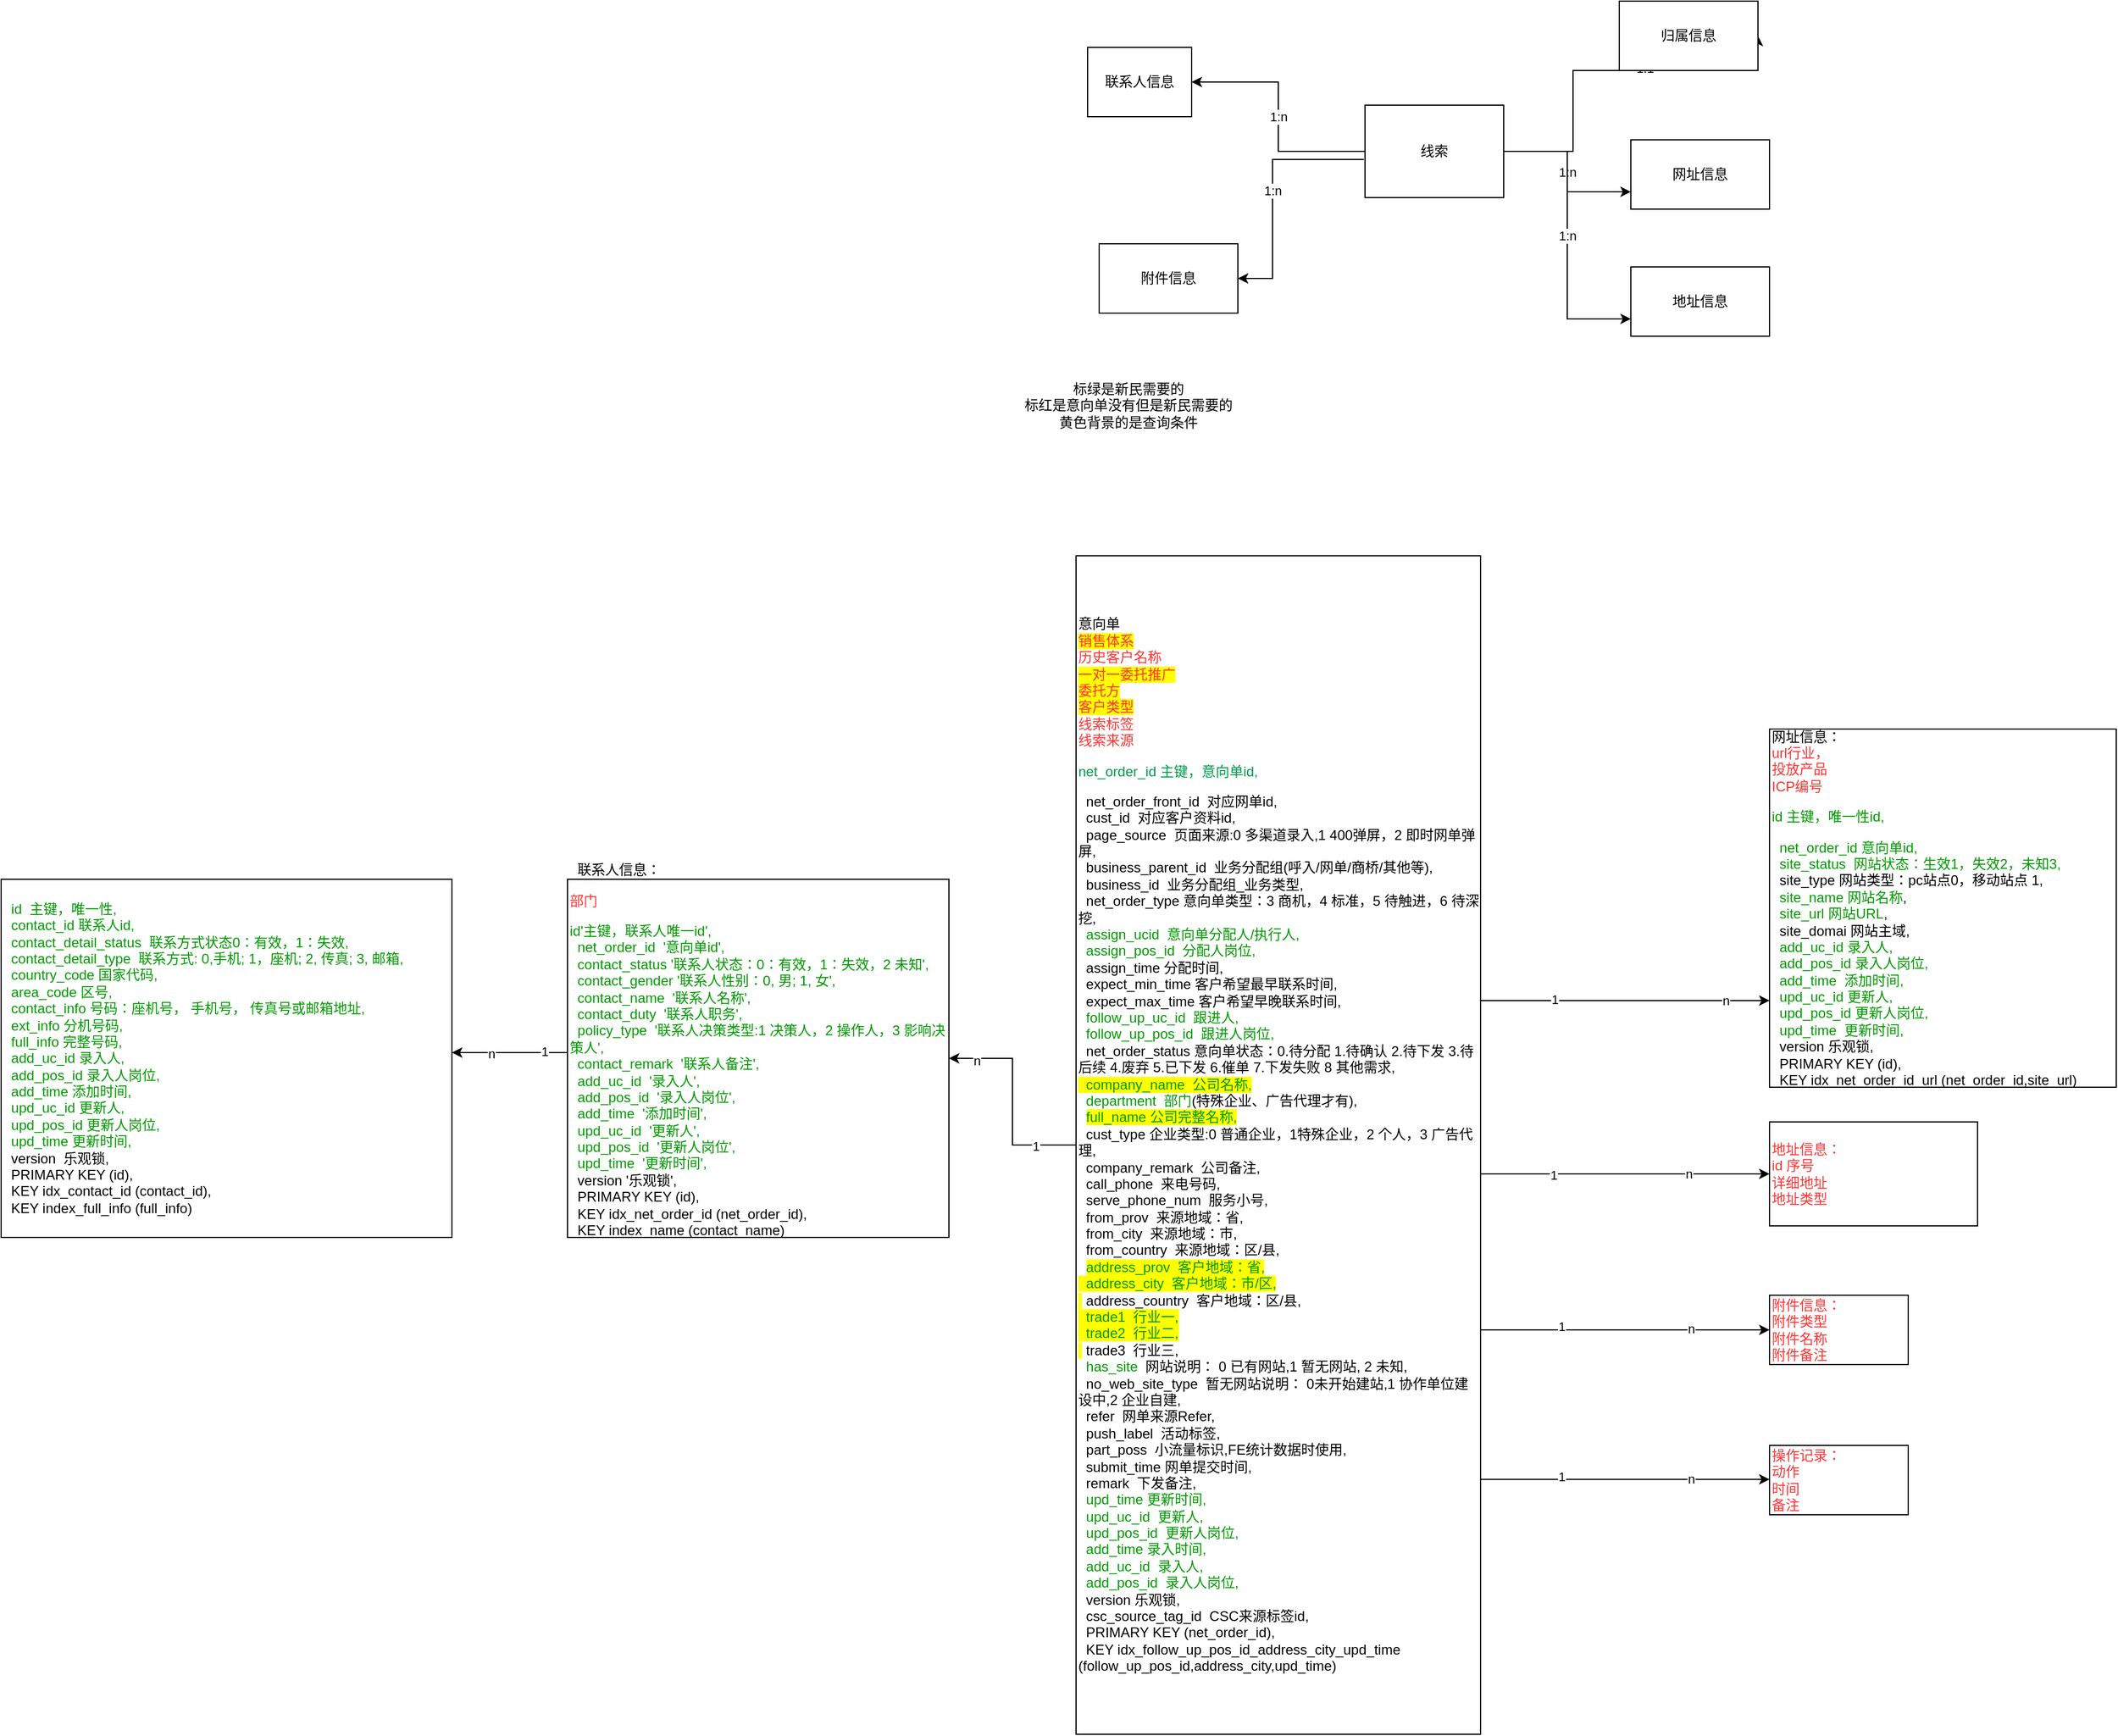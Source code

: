 <mxfile version="17.4.6" type="github">
  <diagram id="RiEa_LIiVjmm5m1EeFZY" name="Page-1">
    <mxGraphModel dx="2718" dy="736" grid="1" gridSize="10" guides="1" tooltips="1" connect="1" arrows="1" fold="1" page="1" pageScale="1" pageWidth="827" pageHeight="1169" math="0" shadow="0">
      <root>
        <mxCell id="0" />
        <mxCell id="1" parent="0" />
        <mxCell id="QIRS6wlmi_d21vc4t-xI-1" value="标绿是新民需要的&lt;br&gt;标红是意向单没有但是新民需要的&lt;br&gt;黄色背景的是查询条件" style="text;html=1;align=center;verticalAlign=middle;resizable=0;points=[];autosize=1;strokeColor=none;fillColor=none;" vertex="1" parent="1">
          <mxGeometry x="-25" y="335" width="200" height="50" as="geometry" />
        </mxCell>
        <mxCell id="QIRS6wlmi_d21vc4t-xI-12" value="1:n" style="edgeStyle=orthogonalEdgeStyle;rounded=0;orthogonalLoop=1;jettySize=auto;html=1;entryX=0;entryY=0.75;entryDx=0;entryDy=0;fontColor=#000000;" edge="1" parent="1" source="QIRS6wlmi_d21vc4t-xI-5" target="QIRS6wlmi_d21vc4t-xI-7">
          <mxGeometry relative="1" as="geometry" />
        </mxCell>
        <mxCell id="QIRS6wlmi_d21vc4t-xI-13" value="&lt;font color=&quot;#000000&quot;&gt;1:n&lt;/font&gt;" style="edgeStyle=orthogonalEdgeStyle;rounded=0;orthogonalLoop=1;jettySize=auto;html=1;entryX=0;entryY=0.75;entryDx=0;entryDy=0;fontColor=#009900;" edge="1" parent="1" source="QIRS6wlmi_d21vc4t-xI-5" target="QIRS6wlmi_d21vc4t-xI-10">
          <mxGeometry relative="1" as="geometry" />
        </mxCell>
        <mxCell id="QIRS6wlmi_d21vc4t-xI-15" value="1:n" style="edgeStyle=orthogonalEdgeStyle;rounded=0;orthogonalLoop=1;jettySize=auto;html=1;exitX=-0.008;exitY=0.588;exitDx=0;exitDy=0;fontColor=#000000;exitPerimeter=0;entryX=1;entryY=0.5;entryDx=0;entryDy=0;" edge="1" parent="1" source="QIRS6wlmi_d21vc4t-xI-5" target="QIRS6wlmi_d21vc4t-xI-14">
          <mxGeometry relative="1" as="geometry">
            <mxPoint x="180" y="220" as="targetPoint" />
            <Array as="points">
              <mxPoint x="200" y="147" />
              <mxPoint x="200" y="250" />
            </Array>
          </mxGeometry>
        </mxCell>
        <mxCell id="QIRS6wlmi_d21vc4t-xI-18" style="edgeStyle=orthogonalEdgeStyle;rounded=0;orthogonalLoop=1;jettySize=auto;html=1;entryX=1;entryY=0.5;entryDx=0;entryDy=0;fontColor=#000000;" edge="1" parent="1" source="QIRS6wlmi_d21vc4t-xI-5" target="QIRS6wlmi_d21vc4t-xI-16">
          <mxGeometry relative="1" as="geometry">
            <Array as="points">
              <mxPoint x="460" y="140" />
              <mxPoint x="460" y="70" />
              <mxPoint x="620" y="70" />
            </Array>
          </mxGeometry>
        </mxCell>
        <mxCell id="QIRS6wlmi_d21vc4t-xI-20" value="1:1" style="edgeLabel;html=1;align=center;verticalAlign=middle;resizable=0;points=[];fontColor=#000000;" vertex="1" connectable="0" parent="QIRS6wlmi_d21vc4t-xI-18">
          <mxGeometry x="0.2" y="2" relative="1" as="geometry">
            <mxPoint as="offset" />
          </mxGeometry>
        </mxCell>
        <mxCell id="QIRS6wlmi_d21vc4t-xI-39" value="1:n" style="edgeStyle=orthogonalEdgeStyle;rounded=0;orthogonalLoop=1;jettySize=auto;html=1;entryX=1;entryY=0.5;entryDx=0;entryDy=0;fontColor=#000000;" edge="1" parent="1" source="QIRS6wlmi_d21vc4t-xI-5" target="QIRS6wlmi_d21vc4t-xI-8">
          <mxGeometry relative="1" as="geometry" />
        </mxCell>
        <mxCell id="QIRS6wlmi_d21vc4t-xI-5" value="线索" style="rounded=0;whiteSpace=wrap;html=1;" vertex="1" parent="1">
          <mxGeometry x="280" y="100" width="120" height="80" as="geometry" />
        </mxCell>
        <mxCell id="QIRS6wlmi_d21vc4t-xI-33" style="edgeStyle=orthogonalEdgeStyle;rounded=0;orthogonalLoop=1;jettySize=auto;html=1;fontColor=#000000;" edge="1" parent="1" source="QIRS6wlmi_d21vc4t-xI-6" target="QIRS6wlmi_d21vc4t-xI-21">
          <mxGeometry relative="1" as="geometry">
            <mxPoint x="390" y="930" as="sourcePoint" />
            <Array as="points">
              <mxPoint x="520" y="875" />
              <mxPoint x="520" y="875" />
            </Array>
          </mxGeometry>
        </mxCell>
        <mxCell id="QIRS6wlmi_d21vc4t-xI-34" value="n" style="edgeLabel;html=1;align=center;verticalAlign=middle;resizable=0;points=[];fontColor=#000000;" vertex="1" connectable="0" parent="QIRS6wlmi_d21vc4t-xI-33">
          <mxGeometry x="0.693" relative="1" as="geometry">
            <mxPoint as="offset" />
          </mxGeometry>
        </mxCell>
        <mxCell id="QIRS6wlmi_d21vc4t-xI-46" value="1" style="edgeLabel;html=1;align=center;verticalAlign=middle;resizable=0;points=[];fontColor=#000000;" vertex="1" connectable="0" parent="QIRS6wlmi_d21vc4t-xI-33">
          <mxGeometry x="-0.49" relative="1" as="geometry">
            <mxPoint y="-1" as="offset" />
          </mxGeometry>
        </mxCell>
        <mxCell id="QIRS6wlmi_d21vc4t-xI-37" value="" style="edgeStyle=orthogonalEdgeStyle;rounded=0;orthogonalLoop=1;jettySize=auto;html=1;fontColor=#000000;" edge="1" parent="1" source="QIRS6wlmi_d21vc4t-xI-6" target="QIRS6wlmi_d21vc4t-xI-22">
          <mxGeometry relative="1" as="geometry" />
        </mxCell>
        <mxCell id="QIRS6wlmi_d21vc4t-xI-38" value="n" style="edgeLabel;html=1;align=center;verticalAlign=middle;resizable=0;points=[];fontColor=#000000;" vertex="1" connectable="0" parent="QIRS6wlmi_d21vc4t-xI-37">
          <mxGeometry x="0.747" y="2" relative="1" as="geometry">
            <mxPoint as="offset" />
          </mxGeometry>
        </mxCell>
        <mxCell id="QIRS6wlmi_d21vc4t-xI-41" value="&lt;font color=&quot;#000000&quot;&gt;1&lt;/font&gt;" style="edgeLabel;html=1;align=center;verticalAlign=middle;resizable=0;points=[];fontColor=#009900;" vertex="1" connectable="0" parent="QIRS6wlmi_d21vc4t-xI-37">
          <mxGeometry x="-0.622" y="1" relative="1" as="geometry">
            <mxPoint as="offset" />
          </mxGeometry>
        </mxCell>
        <mxCell id="QIRS6wlmi_d21vc4t-xI-48" value="n" style="edgeStyle=orthogonalEdgeStyle;rounded=0;orthogonalLoop=1;jettySize=auto;html=1;fontColor=#000000;" edge="1" parent="1" source="QIRS6wlmi_d21vc4t-xI-6" target="QIRS6wlmi_d21vc4t-xI-26">
          <mxGeometry x="0.44" relative="1" as="geometry">
            <Array as="points">
              <mxPoint x="570" y="1025" />
              <mxPoint x="570" y="1025" />
            </Array>
            <mxPoint as="offset" />
          </mxGeometry>
        </mxCell>
        <mxCell id="QIRS6wlmi_d21vc4t-xI-49" value="1" style="edgeLabel;html=1;align=center;verticalAlign=middle;resizable=0;points=[];fontColor=#000000;" vertex="1" connectable="0" parent="QIRS6wlmi_d21vc4t-xI-48">
          <mxGeometry x="-0.5" y="-1" relative="1" as="geometry">
            <mxPoint as="offset" />
          </mxGeometry>
        </mxCell>
        <mxCell id="QIRS6wlmi_d21vc4t-xI-50" style="edgeStyle=orthogonalEdgeStyle;rounded=0;orthogonalLoop=1;jettySize=auto;html=1;entryX=0;entryY=0.5;entryDx=0;entryDy=0;fontColor=#000000;" edge="1" parent="1" source="QIRS6wlmi_d21vc4t-xI-6" target="QIRS6wlmi_d21vc4t-xI-29">
          <mxGeometry relative="1" as="geometry">
            <Array as="points">
              <mxPoint x="440" y="1160" />
              <mxPoint x="440" y="1160" />
            </Array>
          </mxGeometry>
        </mxCell>
        <mxCell id="QIRS6wlmi_d21vc4t-xI-51" value="1" style="edgeLabel;html=1;align=center;verticalAlign=middle;resizable=0;points=[];fontColor=#000000;" vertex="1" connectable="0" parent="QIRS6wlmi_d21vc4t-xI-50">
          <mxGeometry x="-0.44" y="3" relative="1" as="geometry">
            <mxPoint as="offset" />
          </mxGeometry>
        </mxCell>
        <mxCell id="QIRS6wlmi_d21vc4t-xI-52" value="n" style="edgeLabel;html=1;align=center;verticalAlign=middle;resizable=0;points=[];fontColor=#000000;" vertex="1" connectable="0" parent="QIRS6wlmi_d21vc4t-xI-50">
          <mxGeometry x="0.45" relative="1" as="geometry">
            <mxPoint y="-1" as="offset" />
          </mxGeometry>
        </mxCell>
        <mxCell id="QIRS6wlmi_d21vc4t-xI-6" value="意向单&lt;br&gt;&lt;div&gt;&lt;font color=&quot;#ff3333&quot; style=&quot;background-color: rgb(255 , 255 , 0)&quot;&gt;销售体系&lt;/font&gt;&lt;/div&gt;&lt;div&gt;&lt;font color=&quot;#ff3333&quot;&gt;历史客户名称&lt;/font&gt;&lt;/div&gt;&lt;div&gt;&lt;font color=&quot;#ff3333&quot; style=&quot;background-color: rgb(255 , 255 , 0)&quot;&gt;一对一委托推广&lt;/font&gt;&lt;/div&gt;&lt;div&gt;&lt;font color=&quot;#ff3333&quot; style=&quot;background-color: rgb(255 , 255 , 0)&quot;&gt;委托方&lt;/font&gt;&lt;/div&gt;&lt;div&gt;&lt;font color=&quot;#ff3333&quot; style=&quot;background-color: rgb(255 , 255 , 0)&quot;&gt;客户类型&lt;/font&gt;&lt;/div&gt;&lt;div&gt;&lt;span&gt;&lt;font color=&quot;#ff3333&quot;&gt;线索标签&lt;/font&gt;&lt;/span&gt;&lt;/div&gt;&lt;div&gt;&lt;span&gt;&lt;font color=&quot;#ff3333&quot;&gt;线索来源&lt;/font&gt;&lt;/span&gt;&lt;/div&gt;&lt;div&gt;&lt;p class=&quot;mp-paragraph-wrapper&quot; style=&quot;padding-left: 0px&quot;&gt;&lt;span style=&quot;color: rgb(0 , 153 , 77)&quot;&gt;net_order_id 主键，意向单id,&lt;/span&gt;&lt;/p&gt;&lt;/div&gt;&lt;div&gt;&amp;nbsp; net_order_front_id&amp;nbsp; 对应网单id,&lt;/div&gt;&lt;div&gt;&amp;nbsp; cust_id&amp;nbsp; 对应客户资料id,&lt;/div&gt;&lt;div&gt;&amp;nbsp; page_source&amp;nbsp; 页面来源:0 多渠道录入,1 400弹屏，2 即时网单弹屏,&lt;/div&gt;&lt;div&gt;&amp;nbsp; business_parent_id&amp;nbsp; 业务分配组(呼入/网单/商桥/其他等),&lt;/div&gt;&lt;div&gt;&amp;nbsp; business_id&amp;nbsp; 业务分配组_业务类型,&lt;/div&gt;&lt;div&gt;&amp;nbsp; net_order_type 意向单类型：3 商机，4 标准，5 待触进，6 待深挖,&lt;/div&gt;&lt;div&gt;&amp;nbsp; &lt;font color=&quot;#009900&quot;&gt;assign_ucid&amp;nbsp; 意向单分配人/执行人,&lt;/font&gt;&lt;/div&gt;&lt;div&gt;&lt;font color=&quot;#009900&quot;&gt;&amp;nbsp; assign_pos_id&amp;nbsp; 分配人岗位,&lt;/font&gt;&lt;/div&gt;&lt;div&gt;&amp;nbsp; assign_time 分配时间,&lt;/div&gt;&lt;div&gt;&amp;nbsp; expect_min_time 客户希望最早联系时间,&lt;/div&gt;&lt;div&gt;&amp;nbsp; expect_max_time 客户希望早晚联系时间,&lt;/div&gt;&lt;div&gt;&amp;nbsp;&lt;font color=&quot;#009900&quot;&gt; follow_up_uc_id&amp;nbsp; 跟进人,&lt;/font&gt;&lt;/div&gt;&lt;div&gt;&lt;font color=&quot;#009900&quot;&gt;&amp;nbsp; follow_up_pos_id&amp;nbsp; 跟进人岗位,&lt;/font&gt;&lt;/div&gt;&lt;div&gt;&lt;font color=&quot;#009900&quot;&gt;&amp;nbsp;&lt;/font&gt; net_order_status 意向单状态：0.待分配 1.待确认 2.待下发 3.待后续 4.废弃 5.已下发 6.催单 7.下发失败 8 其他需求,&lt;/div&gt;&lt;div&gt;&lt;span style=&quot;background-color: rgb(255 , 255 , 0)&quot;&gt;&amp;nbsp;&lt;font color=&quot;#009900&quot;&gt; company_name&amp;nbsp; 公司名称,&lt;/font&gt;&lt;/span&gt;&lt;/div&gt;&lt;div&gt;&amp;nbsp;&lt;font color=&quot;#009900&quot;&gt; department&amp;nbsp; 部门&lt;/font&gt;(特殊企业、广告代理才有),&lt;/div&gt;&lt;div&gt;&amp;nbsp; &lt;font color=&quot;#009900&quot; style=&quot;background-color: rgb(255 , 255 , 0)&quot;&gt;full_name 公司完整名称,&lt;/font&gt;&lt;/div&gt;&lt;div&gt;&amp;nbsp; cust_type 企业类型:0 普通企业，1特殊企业，2 个人，3 广告代理,&lt;/div&gt;&lt;div&gt;&amp;nbsp; company_remark&amp;nbsp; 公司备注,&lt;/div&gt;&lt;div&gt;&amp;nbsp; call_phone&amp;nbsp; 来电号码,&lt;/div&gt;&lt;div&gt;&amp;nbsp; serve_phone_num&amp;nbsp; 服务小号,&lt;/div&gt;&lt;div&gt;&amp;nbsp; from_prov&amp;nbsp; 来源地域：省,&lt;/div&gt;&lt;div&gt;&amp;nbsp; from_city&amp;nbsp; 来源地域：市,&lt;/div&gt;&lt;div&gt;&amp;nbsp; from_country&amp;nbsp; 来源地域：区/县,&lt;/div&gt;&lt;div&gt;&lt;font color=&quot;#009900&quot;&gt;&amp;nbsp; &lt;span style=&quot;background-color: rgb(255 , 255 , 0)&quot;&gt;address_prov&amp;nbsp; 客户地域：省,&lt;/span&gt;&lt;/font&gt;&lt;/div&gt;&lt;div&gt;&lt;font color=&quot;#009900&quot; style=&quot;background-color: rgb(255 , 255 , 0)&quot;&gt;&amp;nbsp; address_city&amp;nbsp; 客户地域：市/区,&lt;/font&gt;&lt;/div&gt;&lt;div&gt;&lt;font color=&quot;#009900&quot; style=&quot;background-color: rgb(255 , 255 , 0)&quot;&gt;&amp;nbsp;&lt;/font&gt;&lt;font style=&quot;background-color: rgb(255 , 255 , 255)&quot;&gt; address_country&amp;nbsp; 客户地域：区/县,&lt;/font&gt;&lt;/div&gt;&lt;div&gt;&lt;span style=&quot;background-color: rgb(255 , 255 , 0)&quot;&gt;&amp;nbsp;&lt;font color=&quot;#009900&quot;&gt; trade1&amp;nbsp; 行业一,&lt;/font&gt;&lt;/span&gt;&lt;/div&gt;&lt;div&gt;&lt;font color=&quot;#009900&quot; style=&quot;background-color: rgb(255 , 255 , 0)&quot;&gt;&amp;nbsp; trade2&amp;nbsp; 行业二,&lt;/font&gt;&lt;/div&gt;&lt;div&gt;&lt;font color=&quot;#009900&quot; style=&quot;background-color: rgb(255 , 255 , 0)&quot;&gt;&amp;nbsp;&lt;/font&gt;&lt;font style=&quot;background-color: rgb(255 , 255 , 255)&quot;&gt; trade3&amp;nbsp; 行业三,&lt;/font&gt;&lt;/div&gt;&lt;div&gt;&amp;nbsp;&lt;font color=&quot;#009900&quot;&gt; has_site&lt;/font&gt;&amp;nbsp; 网站说明： 0 已有网站,1 暂无网站, 2 未知,&lt;/div&gt;&lt;div&gt;&amp;nbsp; no_web_site_type&amp;nbsp; 暂无网站说明： 0未开始建站,1 协作单位建设中,2 企业自建,&lt;/div&gt;&lt;div&gt;&amp;nbsp; refer&amp;nbsp; 网单来源Refer,&lt;/div&gt;&lt;div&gt;&amp;nbsp; push_label&amp;nbsp; 活动标签,&lt;/div&gt;&lt;div&gt;&amp;nbsp; part_poss&amp;nbsp; 小流量标识,FE统计数据时使用,&lt;/div&gt;&lt;div&gt;&amp;nbsp; submit_time 网单提交时间,&lt;/div&gt;&lt;div&gt;&amp;nbsp; remark&amp;nbsp; 下发备注,&lt;/div&gt;&lt;div&gt;&amp;nbsp; &lt;font color=&quot;#009900&quot;&gt;upd_time 更新时间,&lt;/font&gt;&lt;/div&gt;&lt;div&gt;&lt;font color=&quot;#009900&quot;&gt;&amp;nbsp; upd_uc_id&amp;nbsp; 更新人,&lt;/font&gt;&lt;/div&gt;&lt;div&gt;&lt;font color=&quot;#009900&quot;&gt;&amp;nbsp; upd_pos_id&amp;nbsp; 更新人岗位,&lt;/font&gt;&lt;/div&gt;&lt;div&gt;&lt;font color=&quot;#009900&quot;&gt;&amp;nbsp; add_time 录入时间,&lt;/font&gt;&lt;/div&gt;&lt;div&gt;&lt;font color=&quot;#009900&quot;&gt;&amp;nbsp; add_uc_id&amp;nbsp; 录入人,&lt;/font&gt;&lt;/div&gt;&lt;div&gt;&lt;font color=&quot;#009900&quot;&gt;&amp;nbsp; add_pos_id&amp;nbsp; 录入人岗位,&lt;/font&gt;&lt;/div&gt;&lt;div&gt;&amp;nbsp; version 乐观锁,&lt;/div&gt;&lt;div&gt;&amp;nbsp; csc_source_tag_id&amp;nbsp; CSC来源标签id,&lt;/div&gt;&lt;div&gt;&amp;nbsp; PRIMARY KEY (net_order_id),&lt;/div&gt;&lt;div&gt;&amp;nbsp; KEY idx_follow_up_pos_id_address_city_upd_time (follow_up_pos_id,address_city,upd_time)&lt;/div&gt;" style="whiteSpace=wrap;html=1;align=left;" vertex="1" parent="1">
          <mxGeometry x="30" y="490" width="350" height="1020" as="geometry" />
        </mxCell>
        <mxCell id="QIRS6wlmi_d21vc4t-xI-7" value="&lt;font color=&quot;#000000&quot;&gt;网址信息&lt;/font&gt;" style="rounded=0;whiteSpace=wrap;html=1;fontColor=#009900;" vertex="1" parent="1">
          <mxGeometry x="510" y="130" width="120" height="60" as="geometry" />
        </mxCell>
        <mxCell id="QIRS6wlmi_d21vc4t-xI-8" value="联系人信息" style="whiteSpace=wrap;html=1;fontColor=#000000;" vertex="1" parent="1">
          <mxGeometry x="40" y="50" width="90" height="60" as="geometry" />
        </mxCell>
        <mxCell id="QIRS6wlmi_d21vc4t-xI-10" value="地址信息" style="whiteSpace=wrap;html=1;fontColor=#000000;" vertex="1" parent="1">
          <mxGeometry x="510" y="240" width="120" height="60" as="geometry" />
        </mxCell>
        <mxCell id="QIRS6wlmi_d21vc4t-xI-14" value="附件信息" style="whiteSpace=wrap;html=1;fontColor=#000000;" vertex="1" parent="1">
          <mxGeometry x="50" y="220" width="120" height="60" as="geometry" />
        </mxCell>
        <mxCell id="QIRS6wlmi_d21vc4t-xI-16" value="归属信息" style="whiteSpace=wrap;html=1;fontColor=#000000;" vertex="1" parent="1">
          <mxGeometry x="500" y="10" width="120" height="60" as="geometry" />
        </mxCell>
        <mxCell id="QIRS6wlmi_d21vc4t-xI-21" value="网址信息：&lt;br&gt;&lt;font color=&quot;#ff3333&quot;&gt;url行业，&lt;br&gt;投放产品&lt;br&gt;&lt;/font&gt;&lt;span style=&quot;color: rgb(255 , 51 , 51)&quot;&gt;ICP编号&lt;/span&gt;&lt;font color=&quot;#ff3333&quot;&gt;&lt;br&gt;&lt;/font&gt;&lt;p class=&quot;mp-paragraph-wrapper&quot; style=&quot;padding-left: 0px&quot;&gt;&lt;span style=&quot;color: rgb(0 , 153 , 0)&quot;&gt;id 主键，唯一性id,&lt;/span&gt;&lt;/p&gt;&lt;div&gt;&amp;nbsp;&lt;font color=&quot;#009900&quot;&gt; net_order_id 意向单id,&lt;/font&gt;&lt;/div&gt;&lt;div&gt;&lt;font color=&quot;#009900&quot;&gt;&amp;nbsp; site_status&amp;nbsp; 网站状态：生效1，失效2，未知3,&lt;/font&gt;&lt;/div&gt;&lt;div&gt;&amp;nbsp; site_type 网站类型：pc站点0，移动站点 1,&lt;/div&gt;&lt;div&gt;&amp;nbsp; &lt;font color=&quot;#009900&quot;&gt;site_name 网站名称&lt;/font&gt;,&lt;/div&gt;&lt;div&gt;&lt;font color=&quot;#009900&quot;&gt;&amp;nbsp; site_url&lt;/font&gt; &lt;font color=&quot;#009900&quot;&gt;网站URL&lt;/font&gt;,&lt;/div&gt;&lt;div&gt;&amp;nbsp; site_domai 网站主域,&lt;/div&gt;&lt;div&gt;&amp;nbsp;&lt;font color=&quot;#009900&quot;&gt; add_uc_id 录入人,&lt;/font&gt;&lt;/div&gt;&lt;div&gt;&lt;font color=&quot;#009900&quot;&gt;&amp;nbsp; add_pos_id 录入人岗位,&lt;/font&gt;&lt;/div&gt;&lt;div&gt;&lt;font color=&quot;#009900&quot;&gt;&amp;nbsp; add_time&amp;nbsp; 添加时间,&lt;/font&gt;&lt;/div&gt;&lt;div&gt;&lt;font color=&quot;#009900&quot;&gt;&amp;nbsp; upd_uc_id 更新人,&lt;/font&gt;&lt;/div&gt;&lt;div&gt;&lt;font color=&quot;#009900&quot;&gt;&amp;nbsp; upd_pos_id 更新人岗位,&lt;/font&gt;&lt;/div&gt;&lt;div&gt;&lt;font color=&quot;#009900&quot;&gt;&amp;nbsp; upd_time&amp;nbsp; 更新时间,&lt;/font&gt;&lt;/div&gt;&lt;div&gt;&amp;nbsp; version 乐观锁,&lt;/div&gt;&lt;div&gt;&amp;nbsp; PRIMARY KEY (id),&lt;/div&gt;&lt;div&gt;&amp;nbsp; KEY idx_net_order_id_url (net_order_id,site_url)&lt;/div&gt;" style="whiteSpace=wrap;html=1;fontColor=#000000;align=left;" vertex="1" parent="1">
          <mxGeometry x="630" y="640" width="300" height="310" as="geometry" />
        </mxCell>
        <mxCell id="QIRS6wlmi_d21vc4t-xI-35" style="edgeStyle=orthogonalEdgeStyle;rounded=0;orthogonalLoop=1;jettySize=auto;html=1;fontColor=#000000;" edge="1" parent="1" source="QIRS6wlmi_d21vc4t-xI-22" target="QIRS6wlmi_d21vc4t-xI-23">
          <mxGeometry relative="1" as="geometry">
            <Array as="points">
              <mxPoint x="-460" y="920" />
              <mxPoint x="-460" y="920" />
            </Array>
          </mxGeometry>
        </mxCell>
        <mxCell id="QIRS6wlmi_d21vc4t-xI-44" value="1" style="edgeLabel;html=1;align=center;verticalAlign=middle;resizable=0;points=[];fontColor=#000000;" vertex="1" connectable="0" parent="QIRS6wlmi_d21vc4t-xI-35">
          <mxGeometry x="-0.6" y="-1" relative="1" as="geometry">
            <mxPoint as="offset" />
          </mxGeometry>
        </mxCell>
        <mxCell id="QIRS6wlmi_d21vc4t-xI-45" value="n" style="edgeLabel;html=1;align=center;verticalAlign=middle;resizable=0;points=[];fontColor=#000000;" vertex="1" connectable="0" parent="QIRS6wlmi_d21vc4t-xI-35">
          <mxGeometry x="0.325" y="1" relative="1" as="geometry">
            <mxPoint as="offset" />
          </mxGeometry>
        </mxCell>
        <mxCell id="QIRS6wlmi_d21vc4t-xI-22" value="&lt;div&gt;&lt;font color=&quot;#000000&quot;&gt;&amp;nbsp; 联系人信息：&lt;/font&gt;&lt;/div&gt;&lt;div&gt;&lt;p class=&quot;mp-paragraph-wrapper&quot; style=&quot;padding-left: 0px&quot;&gt;部门&lt;/p&gt;&lt;/div&gt;&lt;div&gt;&lt;font color=&quot;#009900&quot;&gt;id&#39;主键，联系人唯一id&#39;,&lt;/font&gt;&lt;/div&gt;&lt;div&gt;&lt;font color=&quot;#000000&quot;&gt;&amp;nbsp; &lt;/font&gt;&lt;font color=&quot;#009900&quot;&gt;net_order_id&amp;nbsp; &#39;意向单id&#39;,&lt;/font&gt;&lt;/div&gt;&lt;div&gt;&lt;font color=&quot;#009900&quot;&gt;&amp;nbsp; contact_status &#39;联系人状态：0：有效，1：失效，2 未知&#39;,&lt;/font&gt;&lt;/div&gt;&lt;div&gt;&lt;font color=&quot;#009900&quot;&gt;&amp;nbsp; contact_gender &#39;联系人性别：0, 男; 1, 女&#39;,&lt;/font&gt;&lt;/div&gt;&lt;div&gt;&lt;font color=&quot;#009900&quot;&gt;&amp;nbsp; contact_name&amp;nbsp; &#39;联系人名称&#39;,&lt;/font&gt;&lt;/div&gt;&lt;div&gt;&lt;font color=&quot;#000000&quot;&gt;&amp;nbsp; &lt;/font&gt;&lt;font color=&quot;#009900&quot;&gt;contact_duty&amp;nbsp; &#39;联系人职务&#39;,&lt;/font&gt;&lt;/div&gt;&lt;div&gt;&lt;font color=&quot;#009900&quot;&gt;&amp;nbsp; policy_type&amp;nbsp; &#39;联系人决策类型:1 决策人，2 操作人，3 影响决策人&#39;,&lt;/font&gt;&lt;/div&gt;&lt;div&gt;&lt;font color=&quot;#000000&quot;&gt;&amp;nbsp; &lt;/font&gt;&lt;font color=&quot;#009900&quot;&gt;contact_remark&amp;nbsp; &#39;联系人备注&#39;,&lt;/font&gt;&lt;/div&gt;&lt;div&gt;&lt;font color=&quot;#009900&quot;&gt;&amp;nbsp; add_uc_id&amp;nbsp; &#39;录入人&#39;,&lt;/font&gt;&lt;/div&gt;&lt;div&gt;&lt;font color=&quot;#009900&quot;&gt;&amp;nbsp; add_pos_id&amp;nbsp; &#39;录入人岗位&#39;,&lt;/font&gt;&lt;/div&gt;&lt;div&gt;&lt;font color=&quot;#000000&quot;&gt;&amp;nbsp;&lt;/font&gt;&lt;font color=&quot;#009900&quot;&gt; add_time&amp;nbsp; &#39;添加时间&#39;,&lt;/font&gt;&lt;/div&gt;&lt;div&gt;&lt;font color=&quot;#009900&quot;&gt;&amp;nbsp; upd_uc_id&amp;nbsp; &#39;更新人&#39;,&lt;/font&gt;&lt;/div&gt;&lt;div&gt;&lt;font color=&quot;#009900&quot;&gt;&amp;nbsp; upd_pos_id&amp;nbsp; &#39;更新人岗位&#39;,&lt;/font&gt;&lt;/div&gt;&lt;div&gt;&lt;font color=&quot;#009900&quot;&gt;&amp;nbsp; upd_time&amp;nbsp; &#39;更新时间&#39;,&lt;/font&gt;&lt;/div&gt;&lt;div&gt;&lt;font color=&quot;#000000&quot;&gt;&amp;nbsp; version &#39;乐观锁&#39;,&lt;/font&gt;&lt;/div&gt;&lt;div&gt;&lt;font color=&quot;#000000&quot;&gt;&amp;nbsp; PRIMARY KEY (id),&lt;/font&gt;&lt;/div&gt;&lt;div&gt;&lt;font color=&quot;#000000&quot;&gt;&amp;nbsp; KEY idx_net_order_id (net_order_id),&lt;/font&gt;&lt;/div&gt;&lt;div&gt;&lt;font color=&quot;#000000&quot;&gt;&amp;nbsp; KEY index_name (contact_name)&lt;/font&gt;&lt;/div&gt;&lt;div&gt;&lt;br&gt;&lt;/div&gt;" style="whiteSpace=wrap;html=1;fontColor=#FF3333;align=left;" vertex="1" parent="1">
          <mxGeometry x="-410" y="770" width="330" height="310" as="geometry" />
        </mxCell>
        <mxCell id="QIRS6wlmi_d21vc4t-xI-23" value="&lt;div&gt;&amp;nbsp;&lt;font color=&quot;#009900&quot;&gt; id&amp;nbsp; 主键，唯一性,&lt;/font&gt;&lt;/div&gt;&lt;div&gt;&lt;font color=&quot;#009900&quot;&gt;&amp;nbsp; contact_id 联系人id,&lt;/font&gt;&lt;/div&gt;&lt;div&gt;&amp;nbsp;&lt;font color=&quot;#009900&quot;&gt; contact_detail_status&amp;nbsp; 联系方式状态0：有效，1：失效,&lt;/font&gt;&lt;/div&gt;&lt;div&gt;&lt;font color=&quot;#009900&quot;&gt;&amp;nbsp; contact_detail_type&amp;nbsp; 联系方式: 0,手机; 1，座机; 2, 传真; 3, 邮箱,&lt;/font&gt;&lt;/div&gt;&lt;div&gt;&amp;nbsp; &lt;font color=&quot;#009900&quot;&gt;country_code 国家代码,&lt;/font&gt;&lt;/div&gt;&lt;div&gt;&lt;font color=&quot;#009900&quot;&gt;&amp;nbsp; area_code 区号,&lt;/font&gt;&lt;/div&gt;&lt;div&gt;&lt;font color=&quot;#009900&quot;&gt;&amp;nbsp; contact_info 号码：座机号， 手机号， 传真号或邮箱地址,&lt;/font&gt;&lt;/div&gt;&lt;div&gt;&amp;nbsp; &lt;font color=&quot;#009900&quot;&gt;ext_info 分机号码,&lt;/font&gt;&lt;/div&gt;&lt;div&gt;&lt;font color=&quot;#009900&quot;&gt;&amp;nbsp; full_info 完整号码,&lt;/font&gt;&lt;/div&gt;&lt;div&gt;&lt;font color=&quot;#009900&quot;&gt;&amp;nbsp; add_uc_id 录入人,&lt;/font&gt;&lt;/div&gt;&lt;div&gt;&lt;font color=&quot;#009900&quot;&gt;&amp;nbsp; add_pos_id 录入人岗位,&lt;/font&gt;&lt;/div&gt;&lt;div&gt;&amp;nbsp;&lt;font color=&quot;#009900&quot;&gt; add_time 添加时间,&lt;/font&gt;&lt;/div&gt;&lt;div&gt;&amp;nbsp;&lt;font color=&quot;#009900&quot;&gt; upd_uc_id 更新人,&lt;/font&gt;&lt;/div&gt;&lt;div&gt;&lt;font color=&quot;#009900&quot;&gt;&amp;nbsp; upd_pos_id 更新人岗位,&lt;/font&gt;&lt;/div&gt;&lt;div&gt;&lt;font color=&quot;#009900&quot;&gt;&amp;nbsp; upd_time 更新时间,&lt;/font&gt;&lt;/div&gt;&lt;div&gt;&amp;nbsp; version&amp;nbsp; 乐观锁,&lt;/div&gt;&lt;div&gt;&amp;nbsp; PRIMARY KEY (id),&lt;/div&gt;&lt;div&gt;&amp;nbsp; KEY idx_contact_id (contact_id),&lt;/div&gt;&lt;div&gt;&amp;nbsp; KEY index_full_info (full_info)&lt;/div&gt;" style="whiteSpace=wrap;html=1;fontColor=#000000;align=left;" vertex="1" parent="1">
          <mxGeometry x="-900" y="770" width="390" height="310" as="geometry" />
        </mxCell>
        <mxCell id="QIRS6wlmi_d21vc4t-xI-26" value="&lt;div&gt;&lt;span style=&quot;color: rgb(255 , 51 , 51)&quot;&gt;地址信息：&lt;/span&gt;&lt;/div&gt;&lt;div&gt;&lt;span style=&quot;color: rgb(255 , 51 , 51)&quot;&gt;id 序号&lt;/span&gt;&lt;/div&gt;&lt;font color=&quot;#ff3333&quot;&gt;&lt;div&gt;&lt;span&gt;详细地址&lt;/span&gt;&lt;/div&gt;&lt;div&gt;&lt;span&gt;地址类型&lt;/span&gt;&lt;/div&gt;&lt;/font&gt;" style="whiteSpace=wrap;html=1;fontColor=#009900;align=left;" vertex="1" parent="1">
          <mxGeometry x="630" y="980" width="180" height="90" as="geometry" />
        </mxCell>
        <mxCell id="QIRS6wlmi_d21vc4t-xI-29" value="附件信息：&lt;br&gt;附件类型&lt;br&gt;&lt;div&gt;&lt;span&gt;附件名称&lt;/span&gt;&lt;/div&gt;&lt;div&gt;&lt;span&gt;附件备注&lt;/span&gt;&lt;/div&gt;" style="whiteSpace=wrap;html=1;fontColor=#FF3333;align=left;" vertex="1" parent="1">
          <mxGeometry x="630" y="1130" width="120" height="60" as="geometry" />
        </mxCell>
        <mxCell id="QIRS6wlmi_d21vc4t-xI-53" value="操作记录：&lt;br&gt;动作&lt;br&gt;&lt;div&gt;时间&lt;/div&gt;&lt;div&gt;&lt;span&gt;备注&lt;/span&gt;&lt;/div&gt;" style="whiteSpace=wrap;html=1;fontColor=#FF3333;align=left;" vertex="1" parent="1">
          <mxGeometry x="630" y="1260" width="120" height="60" as="geometry" />
        </mxCell>
        <mxCell id="QIRS6wlmi_d21vc4t-xI-54" style="edgeStyle=orthogonalEdgeStyle;rounded=0;orthogonalLoop=1;jettySize=auto;html=1;entryX=0;entryY=0.5;entryDx=0;entryDy=0;fontColor=#000000;" edge="1" parent="1">
          <mxGeometry relative="1" as="geometry">
            <mxPoint x="380" y="1289.38" as="sourcePoint" />
            <mxPoint x="630" y="1289.38" as="targetPoint" />
            <Array as="points">
              <mxPoint x="440" y="1289.38" />
              <mxPoint x="440" y="1289.38" />
            </Array>
          </mxGeometry>
        </mxCell>
        <mxCell id="QIRS6wlmi_d21vc4t-xI-55" value="1" style="edgeLabel;html=1;align=center;verticalAlign=middle;resizable=0;points=[];fontColor=#000000;" vertex="1" connectable="0" parent="QIRS6wlmi_d21vc4t-xI-54">
          <mxGeometry x="-0.44" y="3" relative="1" as="geometry">
            <mxPoint as="offset" />
          </mxGeometry>
        </mxCell>
        <mxCell id="QIRS6wlmi_d21vc4t-xI-56" value="n" style="edgeLabel;html=1;align=center;verticalAlign=middle;resizable=0;points=[];fontColor=#000000;" vertex="1" connectable="0" parent="QIRS6wlmi_d21vc4t-xI-54">
          <mxGeometry x="0.45" relative="1" as="geometry">
            <mxPoint y="-1" as="offset" />
          </mxGeometry>
        </mxCell>
      </root>
    </mxGraphModel>
  </diagram>
</mxfile>
